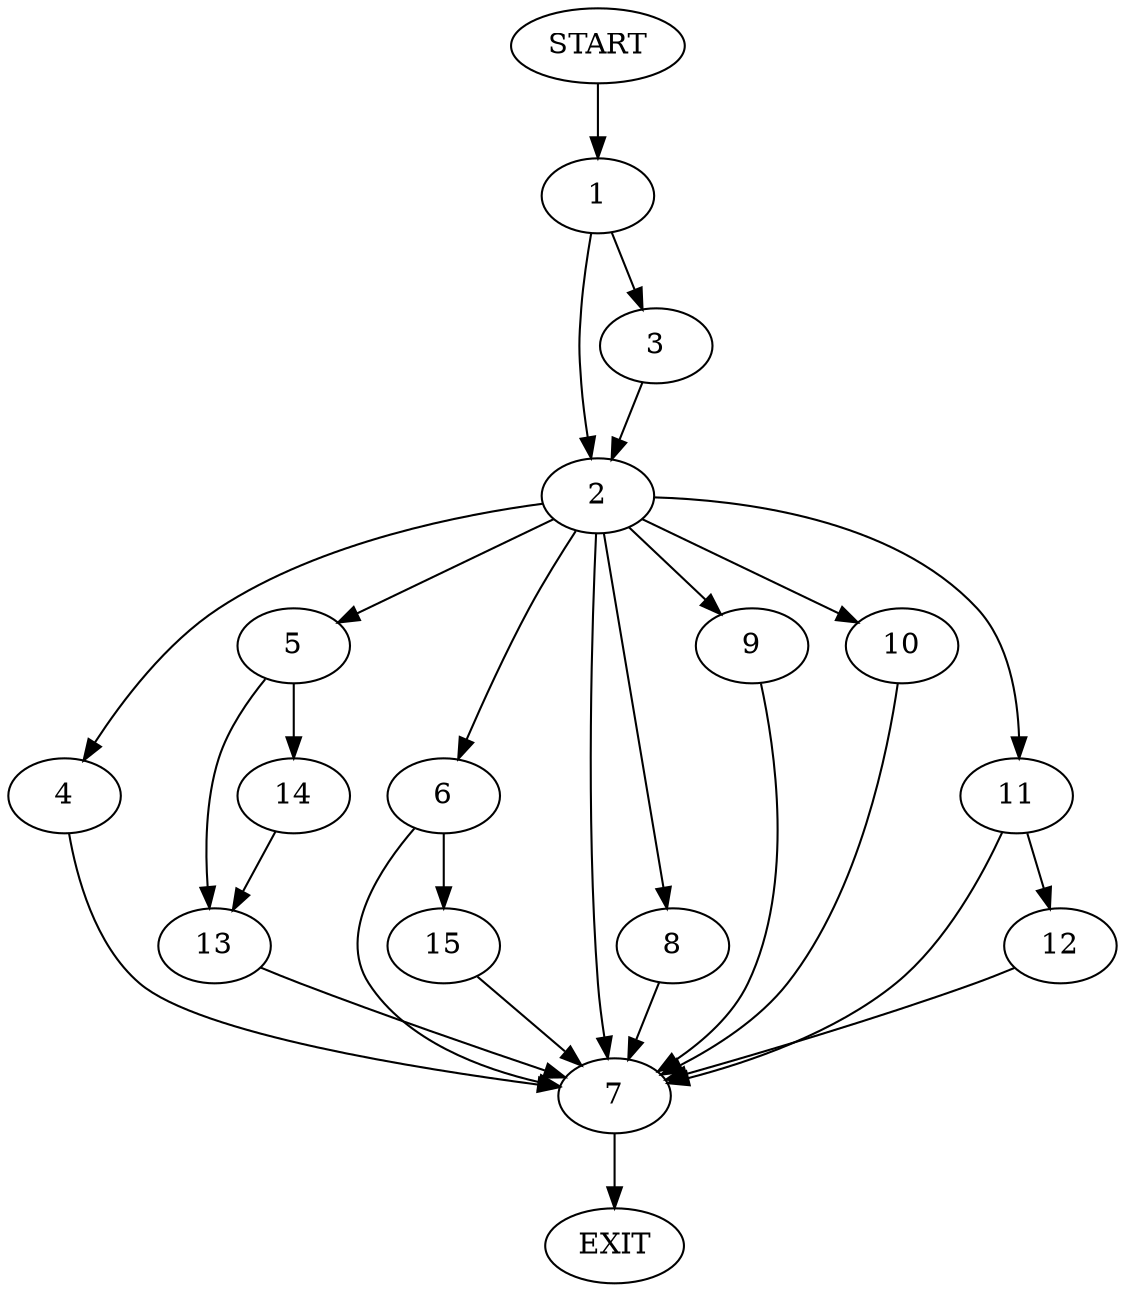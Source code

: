 digraph {
0 [label="START"]
16 [label="EXIT"]
0 -> 1
1 -> 2
1 -> 3
2 -> 4
2 -> 5
2 -> 6
2 -> 7
2 -> 8
2 -> 9
2 -> 10
2 -> 11
3 -> 2
7 -> 16
4 -> 7
11 -> 7
11 -> 12
8 -> 7
10 -> 7
5 -> 13
5 -> 14
6 -> 15
6 -> 7
9 -> 7
15 -> 7
12 -> 7
14 -> 13
13 -> 7
}
